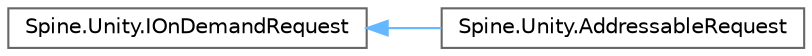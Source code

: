 digraph "类继承关系图"
{
 // LATEX_PDF_SIZE
  bgcolor="transparent";
  edge [fontname=Helvetica,fontsize=10,labelfontname=Helvetica,labelfontsize=10];
  node [fontname=Helvetica,fontsize=10,shape=box,height=0.2,width=0.4];
  rankdir="LR";
  Node0 [id="Node000000",label="Spine.Unity.IOnDemandRequest",height=0.2,width=0.4,color="grey40", fillcolor="white", style="filled",URL="$interface_spine_1_1_unity_1_1_i_on_demand_request.html",tooltip="Interface to derive a concrete request handler struct from which covers a single texture loading requ..."];
  Node0 -> Node1 [id="edge6181_Node000000_Node000001",dir="back",color="steelblue1",style="solid",tooltip=" "];
  Node1 [id="Node000001",label="Spine.Unity.AddressableRequest",height=0.2,width=0.4,color="grey40", fillcolor="white", style="filled",URL="$struct_spine_1_1_unity_1_1_addressable_request.html",tooltip=" "];
}
